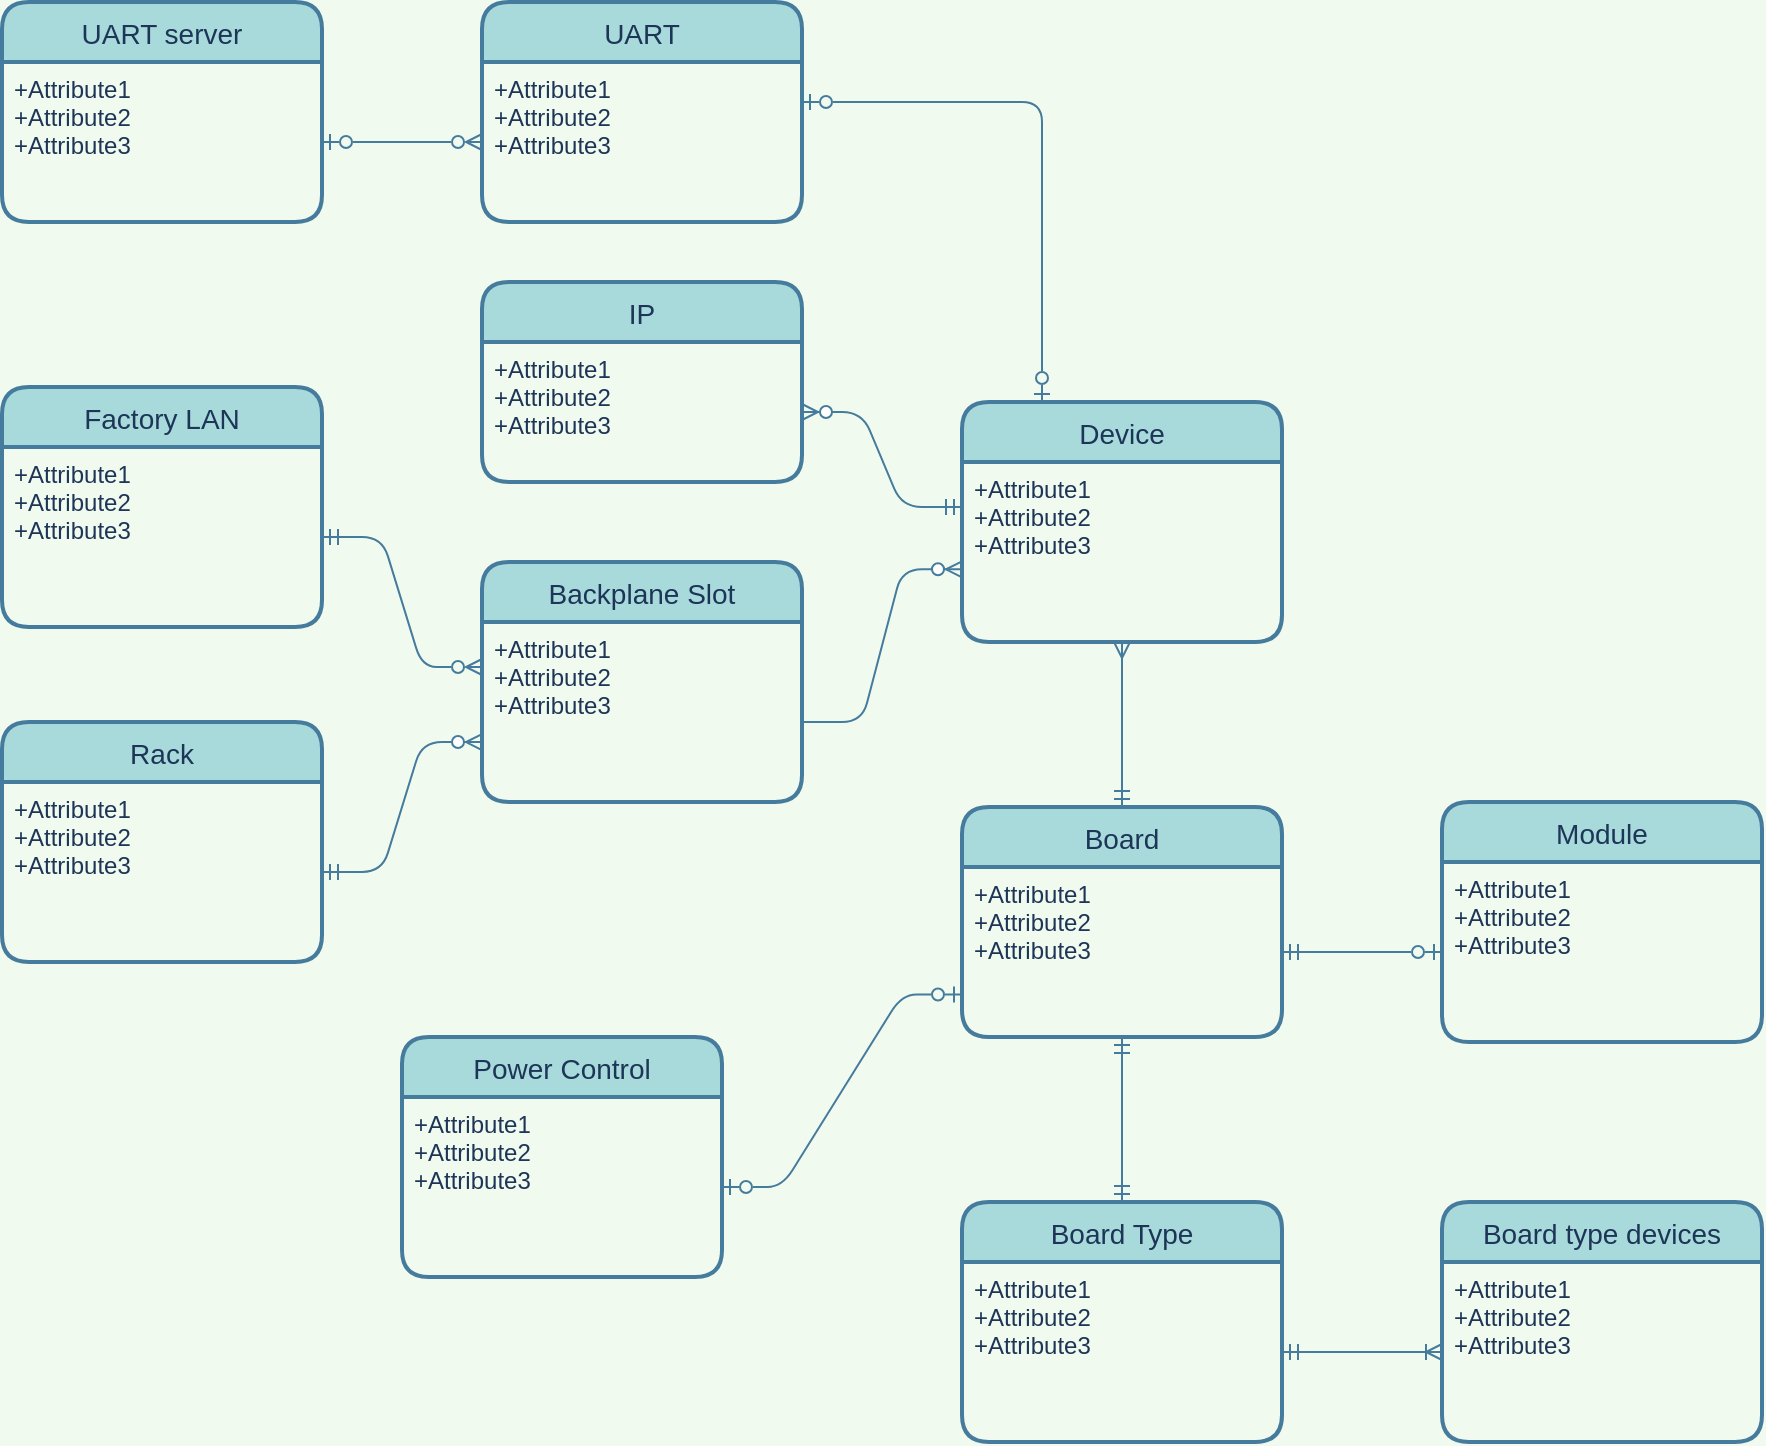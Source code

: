 <mxfile version="14.7.4" type="embed"><diagram id="6sMQ5dmcHRpXuZBFNezs" name="Page-1"><mxGraphModel dx="695" dy="516" grid="1" gridSize="10" guides="1" tooltips="1" connect="1" arrows="1" fold="1" page="1" pageScale="1" pageWidth="1169" pageHeight="827" background="#F1FAEE" math="0" shadow="0"><root><mxCell id="0"/><mxCell id="1" parent="0"/><mxCell id="Nk5pLMNR2XuMKu6LX4S3-46" value="Factory LAN" style="swimlane;childLayout=stackLayout;horizontal=1;startSize=30;horizontalStack=0;rounded=1;fontSize=14;fontStyle=0;strokeWidth=2;resizeParent=0;resizeLast=1;shadow=0;dashed=0;align=center;fillColor=#A8DADC;strokeColor=#457B9D;fontColor=#1D3557;" parent="1" vertex="1"><mxGeometry x="40" y="232.5" width="160" height="120" as="geometry"/></mxCell><mxCell id="Nk5pLMNR2XuMKu6LX4S3-47" value="+Attribute1&#10;+Attribute2&#10;+Attribute3" style="align=left;strokeColor=none;fillColor=none;spacingLeft=4;fontSize=12;verticalAlign=top;resizable=0;rotatable=0;part=1;fontColor=#1D3557;" parent="Nk5pLMNR2XuMKu6LX4S3-46" vertex="1"><mxGeometry y="30" width="160" height="90" as="geometry"/></mxCell><mxCell id="Nk5pLMNR2XuMKu6LX4S3-44" value="Backplane Slot" style="swimlane;childLayout=stackLayout;horizontal=1;startSize=30;horizontalStack=0;rounded=1;fontSize=14;fontStyle=0;strokeWidth=2;resizeParent=0;resizeLast=1;shadow=0;dashed=0;align=center;fillColor=#A8DADC;strokeColor=#457B9D;fontColor=#1D3557;" parent="1" vertex="1"><mxGeometry x="280" y="320" width="160" height="120" as="geometry"/></mxCell><mxCell id="Nk5pLMNR2XuMKu6LX4S3-45" value="+Attribute1&#10;+Attribute2&#10;+Attribute3" style="align=left;strokeColor=none;fillColor=none;spacingLeft=4;fontSize=12;verticalAlign=top;resizable=0;rotatable=0;part=1;fontColor=#1D3557;" parent="Nk5pLMNR2XuMKu6LX4S3-44" vertex="1"><mxGeometry y="30" width="160" height="90" as="geometry"/></mxCell><mxCell id="Nk5pLMNR2XuMKu6LX4S3-62" value="" style="edgeStyle=entityRelationEdgeStyle;fontSize=12;html=1;endArrow=ERzeroToMany;endFill=0;entryX=0;entryY=0.25;entryDx=0;entryDy=0;startArrow=ERmandOne;startFill=0;strokeColor=#457B9D;fontColor=#1D3557;labelBackgroundColor=#F1FAEE;" parent="1" source="Nk5pLMNR2XuMKu6LX4S3-47" target="Nk5pLMNR2XuMKu6LX4S3-45" edge="1"><mxGeometry width="100" height="100" relative="1" as="geometry"><mxPoint x="210" y="292.5" as="sourcePoint"/><mxPoint x="350" y="302.5" as="targetPoint"/></mxGeometry></mxCell><mxCell id="Nk5pLMNR2XuMKu6LX4S3-63" value="Rack" style="swimlane;childLayout=stackLayout;horizontal=1;startSize=30;horizontalStack=0;rounded=1;fontSize=14;fontStyle=0;strokeWidth=2;resizeParent=0;resizeLast=1;shadow=0;dashed=0;align=center;fillColor=#A8DADC;strokeColor=#457B9D;fontColor=#1D3557;" parent="1" vertex="1"><mxGeometry x="40" y="400" width="160" height="120" as="geometry"/></mxCell><mxCell id="Nk5pLMNR2XuMKu6LX4S3-64" value="+Attribute1&#10;+Attribute2&#10;+Attribute3" style="align=left;strokeColor=none;fillColor=none;spacingLeft=4;fontSize=12;verticalAlign=top;resizable=0;rotatable=0;part=1;fontColor=#1D3557;" parent="Nk5pLMNR2XuMKu6LX4S3-63" vertex="1"><mxGeometry y="30" width="160" height="90" as="geometry"/></mxCell><mxCell id="Nk5pLMNR2XuMKu6LX4S3-65" value="" style="edgeStyle=entityRelationEdgeStyle;fontSize=12;html=1;endArrow=ERzeroToMany;endFill=1;entryX=0;entryY=0.667;entryDx=0;entryDy=0;entryPerimeter=0;exitX=1;exitY=0.5;exitDx=0;exitDy=0;startArrow=ERmandOne;startFill=0;strokeColor=#457B9D;fontColor=#1D3557;labelBackgroundColor=#F1FAEE;" parent="1" source="Nk5pLMNR2XuMKu6LX4S3-64" target="Nk5pLMNR2XuMKu6LX4S3-45" edge="1"><mxGeometry width="100" height="100" relative="1" as="geometry"><mxPoint x="200" y="492.5" as="sourcePoint"/><mxPoint x="300" y="332.5" as="targetPoint"/></mxGeometry></mxCell><mxCell id="Nk5pLMNR2XuMKu6LX4S3-68" value="" style="edgeStyle=entityRelationEdgeStyle;fontSize=12;html=1;endArrow=ERzeroToMany;endFill=1;entryX=0;entryY=0.596;entryDx=0;entryDy=0;exitX=1;exitY=0.556;exitDx=0;exitDy=0;exitPerimeter=0;strokeColor=#457B9D;fontColor=#1D3557;entryPerimeter=0;labelBackgroundColor=#F1FAEE;" parent="1" source="Nk5pLMNR2XuMKu6LX4S3-45" target="lPTxgjq9LakvXI0zyunq-26" edge="1"><mxGeometry width="100" height="100" relative="1" as="geometry"><mxPoint x="480" y="390" as="sourcePoint"/><mxPoint x="510" y="325" as="targetPoint"/></mxGeometry></mxCell><mxCell id="Nk5pLMNR2XuMKu6LX4S3-69" value="Board" style="swimlane;childLayout=stackLayout;horizontal=1;startSize=30;horizontalStack=0;rounded=1;fontSize=14;fontStyle=0;strokeWidth=2;resizeParent=0;resizeLast=1;shadow=0;dashed=0;align=center;fillColor=#A8DADC;strokeColor=#457B9D;fontColor=#1D3557;" parent="1" vertex="1"><mxGeometry x="520" y="442.5" width="160" height="115" as="geometry"/></mxCell><mxCell id="Nk5pLMNR2XuMKu6LX4S3-70" value="+Attribute1&#10;+Attribute2&#10;+Attribute3" style="align=left;strokeColor=none;fillColor=none;spacingLeft=4;fontSize=12;verticalAlign=top;resizable=0;rotatable=0;part=1;fontColor=#1D3557;" parent="Nk5pLMNR2XuMKu6LX4S3-69" vertex="1"><mxGeometry y="30" width="160" height="85" as="geometry"/></mxCell><mxCell id="Nk5pLMNR2XuMKu6LX4S3-75" value="" style="edgeStyle=entityRelationEdgeStyle;orthogonalLoop=1;jettySize=auto;html=1;fontSize=12;startArrow=ERmandOne;endArrow=ERzeroToOne;endFill=0;strokeColor=#457B9D;fontColor=#1D3557;exitX=1;exitY=0.5;exitDx=0;exitDy=0;labelBackgroundColor=#F1FAEE;" parent="1" source="Nk5pLMNR2XuMKu6LX4S3-70" target="Nk5pLMNR2XuMKu6LX4S3-72" edge="1"><mxGeometry relative="1" as="geometry"><mxPoint x="950" y="377.5" as="sourcePoint"/></mxGeometry></mxCell><mxCell id="Nk5pLMNR2XuMKu6LX4S3-71" value="Module" style="swimlane;childLayout=stackLayout;horizontal=1;startSize=30;horizontalStack=0;rounded=1;fontSize=14;fontStyle=0;strokeWidth=2;resizeParent=0;resizeLast=1;shadow=0;dashed=0;align=center;fillColor=#A8DADC;strokeColor=#457B9D;fontColor=#1D3557;" parent="1" vertex="1"><mxGeometry x="760" y="440" width="160" height="120" as="geometry"/></mxCell><mxCell id="Nk5pLMNR2XuMKu6LX4S3-72" value="+Attribute1&#10;+Attribute2&#10;+Attribute3" style="align=left;strokeColor=none;fillColor=none;spacingLeft=4;fontSize=12;verticalAlign=top;resizable=0;rotatable=0;part=1;fontColor=#1D3557;" parent="Nk5pLMNR2XuMKu6LX4S3-71" vertex="1"><mxGeometry y="30" width="160" height="90" as="geometry"/></mxCell><mxCell id="Nk5pLMNR2XuMKu6LX4S3-74" value="" style="edgeStyle=orthogonalEdgeStyle;fontSize=12;html=1;endArrow=ERmandOne;endFill=0;exitX=0.5;exitY=1;exitDx=0;exitDy=0;entryX=0.5;entryY=0;entryDx=0;entryDy=0;startArrow=ERmany;startFill=0;strokeColor=#457B9D;fontColor=#1D3557;jumpStyle=none;shadow=0;curved=1;labelBackgroundColor=#F1FAEE;" parent="1" source="lPTxgjq9LakvXI0zyunq-26" target="Nk5pLMNR2XuMKu6LX4S3-69" edge="1"><mxGeometry width="100" height="100" relative="1" as="geometry"><mxPoint x="670" y="325" as="sourcePoint"/><mxPoint x="300" y="610" as="targetPoint"/></mxGeometry></mxCell><mxCell id="Nk5pLMNR2XuMKu6LX4S3-76" value="Power Control" style="swimlane;childLayout=stackLayout;horizontal=1;startSize=30;horizontalStack=0;rounded=1;fontSize=14;fontStyle=0;strokeWidth=2;resizeParent=0;resizeLast=1;shadow=0;dashed=0;align=center;fillColor=#A8DADC;strokeColor=#457B9D;fontColor=#1D3557;" parent="1" vertex="1"><mxGeometry x="240" y="557.5" width="160" height="120" as="geometry"/></mxCell><mxCell id="Nk5pLMNR2XuMKu6LX4S3-77" value="+Attribute1&#10;+Attribute2&#10;+Attribute3" style="align=left;strokeColor=none;fillColor=none;spacingLeft=4;fontSize=12;verticalAlign=top;resizable=0;rotatable=0;part=1;fontColor=#1D3557;" parent="Nk5pLMNR2XuMKu6LX4S3-76" vertex="1"><mxGeometry y="30" width="160" height="90" as="geometry"/></mxCell><mxCell id="Nk5pLMNR2XuMKu6LX4S3-78" value="" style="edgeStyle=entityRelationEdgeStyle;orthogonalLoop=1;jettySize=auto;html=1;fontSize=12;startArrow=ERzeroToOne;startFill=0;endArrow=ERzeroToOne;endFill=0;entryX=0;entryY=0.75;entryDx=0;entryDy=0;strokeColor=#457B9D;fontColor=#1D3557;labelBackgroundColor=#F1FAEE;" parent="1" source="Nk5pLMNR2XuMKu6LX4S3-77" target="Nk5pLMNR2XuMKu6LX4S3-70" edge="1"><mxGeometry relative="1" as="geometry"/></mxCell><mxCell id="OhX7KAYPV6jULCx1rX-J-2" value="Board Type" style="swimlane;childLayout=stackLayout;horizontal=1;startSize=30;horizontalStack=0;rounded=1;fontSize=14;fontStyle=0;strokeWidth=2;resizeParent=0;resizeLast=1;shadow=0;dashed=0;align=center;fillColor=#A8DADC;strokeColor=#457B9D;fontColor=#1D3557;" parent="1" vertex="1"><mxGeometry x="520" y="640" width="160" height="120" as="geometry"/></mxCell><mxCell id="OhX7KAYPV6jULCx1rX-J-3" value="+Attribute1&#10;+Attribute2&#10;+Attribute3" style="align=left;strokeColor=none;fillColor=none;spacingLeft=4;fontSize=12;verticalAlign=top;resizable=0;rotatable=0;part=1;fontColor=#1D3557;" parent="OhX7KAYPV6jULCx1rX-J-2" vertex="1"><mxGeometry y="30" width="160" height="90" as="geometry"/></mxCell><mxCell id="OhX7KAYPV6jULCx1rX-J-4" value="Board type devices" style="swimlane;childLayout=stackLayout;horizontal=1;startSize=30;horizontalStack=0;rounded=1;fontSize=14;fontStyle=0;strokeWidth=2;resizeParent=0;resizeLast=1;shadow=0;dashed=0;align=center;fillColor=#A8DADC;strokeColor=#457B9D;fontColor=#1D3557;" parent="1" vertex="1"><mxGeometry x="760" y="640" width="160" height="120" as="geometry"/></mxCell><mxCell id="OhX7KAYPV6jULCx1rX-J-5" value="+Attribute1&#10;+Attribute2&#10;+Attribute3" style="align=left;strokeColor=none;fillColor=none;spacingLeft=4;fontSize=12;verticalAlign=top;resizable=0;rotatable=0;part=1;fontColor=#1D3557;" parent="OhX7KAYPV6jULCx1rX-J-4" vertex="1"><mxGeometry y="30" width="160" height="90" as="geometry"/></mxCell><mxCell id="lPTxgjq9LakvXI0zyunq-2" style="edgeStyle=orthogonalEdgeStyle;rounded=1;orthogonalLoop=1;jettySize=auto;html=1;exitX=0.5;exitY=1;exitDx=0;exitDy=0;entryX=0.5;entryY=0;entryDx=0;entryDy=0;endArrow=ERmandOne;endFill=0;startArrow=ERmandOne;startFill=0;strokeColor=#457B9D;fontColor=#1D3557;labelBackgroundColor=#F1FAEE;" parent="1" source="Nk5pLMNR2XuMKu6LX4S3-70" target="OhX7KAYPV6jULCx1rX-J-2" edge="1"><mxGeometry relative="1" as="geometry"/></mxCell><mxCell id="lPTxgjq9LakvXI0zyunq-3" style="edgeStyle=orthogonalEdgeStyle;rounded=1;orthogonalLoop=1;jettySize=auto;html=1;exitX=1;exitY=0.5;exitDx=0;exitDy=0;startArrow=ERmandOne;startFill=0;endArrow=ERoneToMany;endFill=0;strokeColor=#457B9D;fontColor=#1D3557;labelBackgroundColor=#F1FAEE;" parent="1" source="OhX7KAYPV6jULCx1rX-J-3" target="OhX7KAYPV6jULCx1rX-J-5" edge="1"><mxGeometry relative="1" as="geometry"/></mxCell><mxCell id="lPTxgjq9LakvXI0zyunq-6" value="IP" style="swimlane;childLayout=stackLayout;horizontal=1;startSize=30;horizontalStack=0;rounded=1;fontSize=14;fontStyle=0;strokeWidth=2;resizeParent=0;resizeLast=1;shadow=0;dashed=0;align=center;fillColor=#A8DADC;strokeColor=#457B9D;fontColor=#1D3557;" parent="1" vertex="1"><mxGeometry x="280" y="180" width="160" height="100" as="geometry"/></mxCell><mxCell id="lPTxgjq9LakvXI0zyunq-7" value="+Attribute1&#10;+Attribute2&#10;+Attribute3" style="align=left;strokeColor=none;fillColor=none;spacingLeft=4;fontSize=12;verticalAlign=top;resizable=0;rotatable=0;part=1;fontColor=#1D3557;" parent="lPTxgjq9LakvXI0zyunq-6" vertex="1"><mxGeometry y="30" width="160" height="70" as="geometry"/></mxCell><mxCell id="lPTxgjq9LakvXI0zyunq-9" value="UART" style="swimlane;childLayout=stackLayout;horizontal=1;startSize=30;horizontalStack=0;rounded=1;fontSize=14;fontStyle=0;strokeWidth=2;resizeParent=0;resizeLast=1;shadow=0;dashed=0;align=center;fillColor=#A8DADC;strokeColor=#457B9D;fontColor=#1D3557;" parent="1" vertex="1"><mxGeometry x="280" y="40" width="160" height="110" as="geometry"/></mxCell><mxCell id="lPTxgjq9LakvXI0zyunq-10" value="+Attribute1&#10;+Attribute2&#10;+Attribute3" style="align=left;strokeColor=none;fillColor=none;spacingLeft=4;fontSize=12;verticalAlign=top;resizable=0;rotatable=0;part=1;fontColor=#1D3557;" parent="lPTxgjq9LakvXI0zyunq-9" vertex="1"><mxGeometry y="30" width="160" height="80" as="geometry"/></mxCell><mxCell id="lPTxgjq9LakvXI0zyunq-11" style="edgeStyle=orthogonalEdgeStyle;rounded=1;orthogonalLoop=1;jettySize=auto;html=1;exitX=1;exitY=0.25;exitDx=0;exitDy=0;entryX=0.25;entryY=0;entryDx=0;entryDy=0;startArrow=ERzeroToOne;startFill=0;endArrow=ERzeroToOne;endFill=0;strokeColor=#457B9D;fontColor=#1D3557;labelBackgroundColor=#F1FAEE;" parent="1" source="lPTxgjq9LakvXI0zyunq-10" target="lPTxgjq9LakvXI0zyunq-25" edge="1"><mxGeometry relative="1" as="geometry"><mxPoint x="550" y="240" as="targetPoint"/></mxGeometry></mxCell><mxCell id="lPTxgjq9LakvXI0zyunq-14" value="" style="edgeStyle=entityRelationEdgeStyle;fontSize=12;html=1;endArrow=ERmandOne;startArrow=ERzeroToMany;fontColor=#1D3557;strokeColor=#457B9D;fillColor=#A8DADC;exitX=1;exitY=0.5;exitDx=0;exitDy=0;entryX=0;entryY=0.25;entryDx=0;entryDy=0;endFill=0;startFill=1;labelBackgroundColor=#F1FAEE;" parent="1" source="lPTxgjq9LakvXI0zyunq-7" target="lPTxgjq9LakvXI0zyunq-26" edge="1"><mxGeometry width="100" height="100" relative="1" as="geometry"><mxPoint x="700" y="170" as="sourcePoint"/><mxPoint x="510" y="297.5" as="targetPoint"/></mxGeometry></mxCell><mxCell id="lPTxgjq9LakvXI0zyunq-17" value="UART server" style="swimlane;childLayout=stackLayout;horizontal=1;startSize=30;horizontalStack=0;rounded=1;fontSize=14;fontStyle=0;strokeWidth=2;resizeParent=0;resizeLast=1;shadow=0;dashed=0;align=center;sketch=0;fontColor=#1D3557;fillColor=#A8DADC;strokeColor=#457B9D;" parent="1" vertex="1"><mxGeometry x="40" y="40" width="160" height="110" as="geometry"/></mxCell><mxCell id="lPTxgjq9LakvXI0zyunq-18" value="+Attribute1&#10;+Attribute2&#10;+Attribute3" style="align=left;strokeColor=none;fillColor=none;spacingLeft=4;fontSize=12;verticalAlign=top;resizable=0;rotatable=0;part=1;fontColor=#1D3557;" parent="lPTxgjq9LakvXI0zyunq-17" vertex="1"><mxGeometry y="30" width="160" height="80" as="geometry"/></mxCell><mxCell id="lPTxgjq9LakvXI0zyunq-19" style="edgeStyle=orthogonalEdgeStyle;curved=0;rounded=1;sketch=0;orthogonalLoop=1;jettySize=auto;html=1;exitX=1;exitY=0.5;exitDx=0;exitDy=0;fontColor=#1D3557;startArrow=ERzeroToOne;startFill=0;endArrow=ERzeroToMany;endFill=0;strokeColor=#457B9D;fillColor=#A8DADC;labelBackgroundColor=#F1FAEE;" parent="1" source="lPTxgjq9LakvXI0zyunq-18" target="lPTxgjq9LakvXI0zyunq-10" edge="1"><mxGeometry relative="1" as="geometry"/></mxCell><mxCell id="lPTxgjq9LakvXI0zyunq-25" value="Device" style="swimlane;childLayout=stackLayout;horizontal=1;startSize=30;horizontalStack=0;rounded=1;fontSize=14;fontStyle=0;strokeWidth=2;resizeParent=0;resizeLast=1;shadow=0;dashed=0;align=center;sketch=0;fontColor=#1D3557;fillColor=#A8DADC;strokeColor=#457B9D;" parent="1" vertex="1"><mxGeometry x="520" y="240" width="160" height="120" as="geometry"/></mxCell><mxCell id="lPTxgjq9LakvXI0zyunq-26" value="+Attribute1&#10;+Attribute2&#10;+Attribute3" style="align=left;strokeColor=none;fillColor=none;spacingLeft=4;fontSize=12;verticalAlign=top;resizable=0;rotatable=0;part=1;fontColor=#1D3557;" parent="lPTxgjq9LakvXI0zyunq-25" vertex="1"><mxGeometry y="30" width="160" height="90" as="geometry"/></mxCell></root></mxGraphModel></diagram></mxfile>
